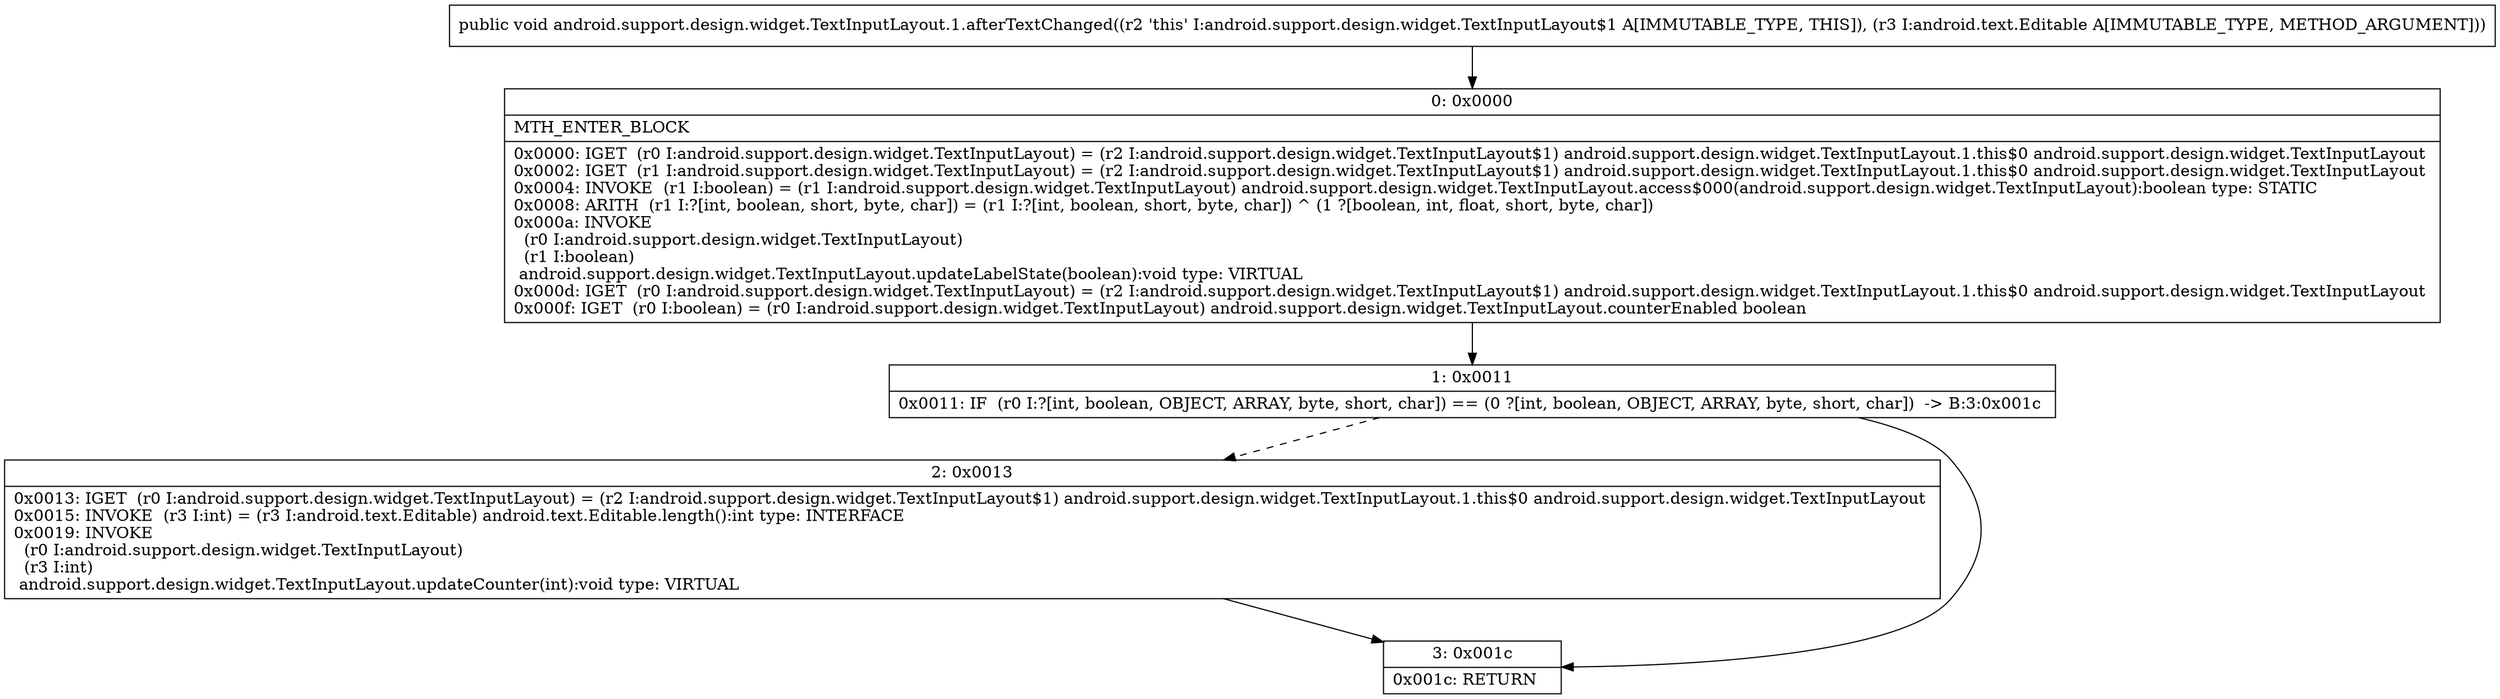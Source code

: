 digraph "CFG forandroid.support.design.widget.TextInputLayout.1.afterTextChanged(Landroid\/text\/Editable;)V" {
Node_0 [shape=record,label="{0\:\ 0x0000|MTH_ENTER_BLOCK\l|0x0000: IGET  (r0 I:android.support.design.widget.TextInputLayout) = (r2 I:android.support.design.widget.TextInputLayout$1) android.support.design.widget.TextInputLayout.1.this$0 android.support.design.widget.TextInputLayout \l0x0002: IGET  (r1 I:android.support.design.widget.TextInputLayout) = (r2 I:android.support.design.widget.TextInputLayout$1) android.support.design.widget.TextInputLayout.1.this$0 android.support.design.widget.TextInputLayout \l0x0004: INVOKE  (r1 I:boolean) = (r1 I:android.support.design.widget.TextInputLayout) android.support.design.widget.TextInputLayout.access$000(android.support.design.widget.TextInputLayout):boolean type: STATIC \l0x0008: ARITH  (r1 I:?[int, boolean, short, byte, char]) = (r1 I:?[int, boolean, short, byte, char]) ^ (1 ?[boolean, int, float, short, byte, char]) \l0x000a: INVOKE  \l  (r0 I:android.support.design.widget.TextInputLayout)\l  (r1 I:boolean)\l android.support.design.widget.TextInputLayout.updateLabelState(boolean):void type: VIRTUAL \l0x000d: IGET  (r0 I:android.support.design.widget.TextInputLayout) = (r2 I:android.support.design.widget.TextInputLayout$1) android.support.design.widget.TextInputLayout.1.this$0 android.support.design.widget.TextInputLayout \l0x000f: IGET  (r0 I:boolean) = (r0 I:android.support.design.widget.TextInputLayout) android.support.design.widget.TextInputLayout.counterEnabled boolean \l}"];
Node_1 [shape=record,label="{1\:\ 0x0011|0x0011: IF  (r0 I:?[int, boolean, OBJECT, ARRAY, byte, short, char]) == (0 ?[int, boolean, OBJECT, ARRAY, byte, short, char])  \-\> B:3:0x001c \l}"];
Node_2 [shape=record,label="{2\:\ 0x0013|0x0013: IGET  (r0 I:android.support.design.widget.TextInputLayout) = (r2 I:android.support.design.widget.TextInputLayout$1) android.support.design.widget.TextInputLayout.1.this$0 android.support.design.widget.TextInputLayout \l0x0015: INVOKE  (r3 I:int) = (r3 I:android.text.Editable) android.text.Editable.length():int type: INTERFACE \l0x0019: INVOKE  \l  (r0 I:android.support.design.widget.TextInputLayout)\l  (r3 I:int)\l android.support.design.widget.TextInputLayout.updateCounter(int):void type: VIRTUAL \l}"];
Node_3 [shape=record,label="{3\:\ 0x001c|0x001c: RETURN   \l}"];
MethodNode[shape=record,label="{public void android.support.design.widget.TextInputLayout.1.afterTextChanged((r2 'this' I:android.support.design.widget.TextInputLayout$1 A[IMMUTABLE_TYPE, THIS]), (r3 I:android.text.Editable A[IMMUTABLE_TYPE, METHOD_ARGUMENT])) }"];
MethodNode -> Node_0;
Node_0 -> Node_1;
Node_1 -> Node_2[style=dashed];
Node_1 -> Node_3;
Node_2 -> Node_3;
}

